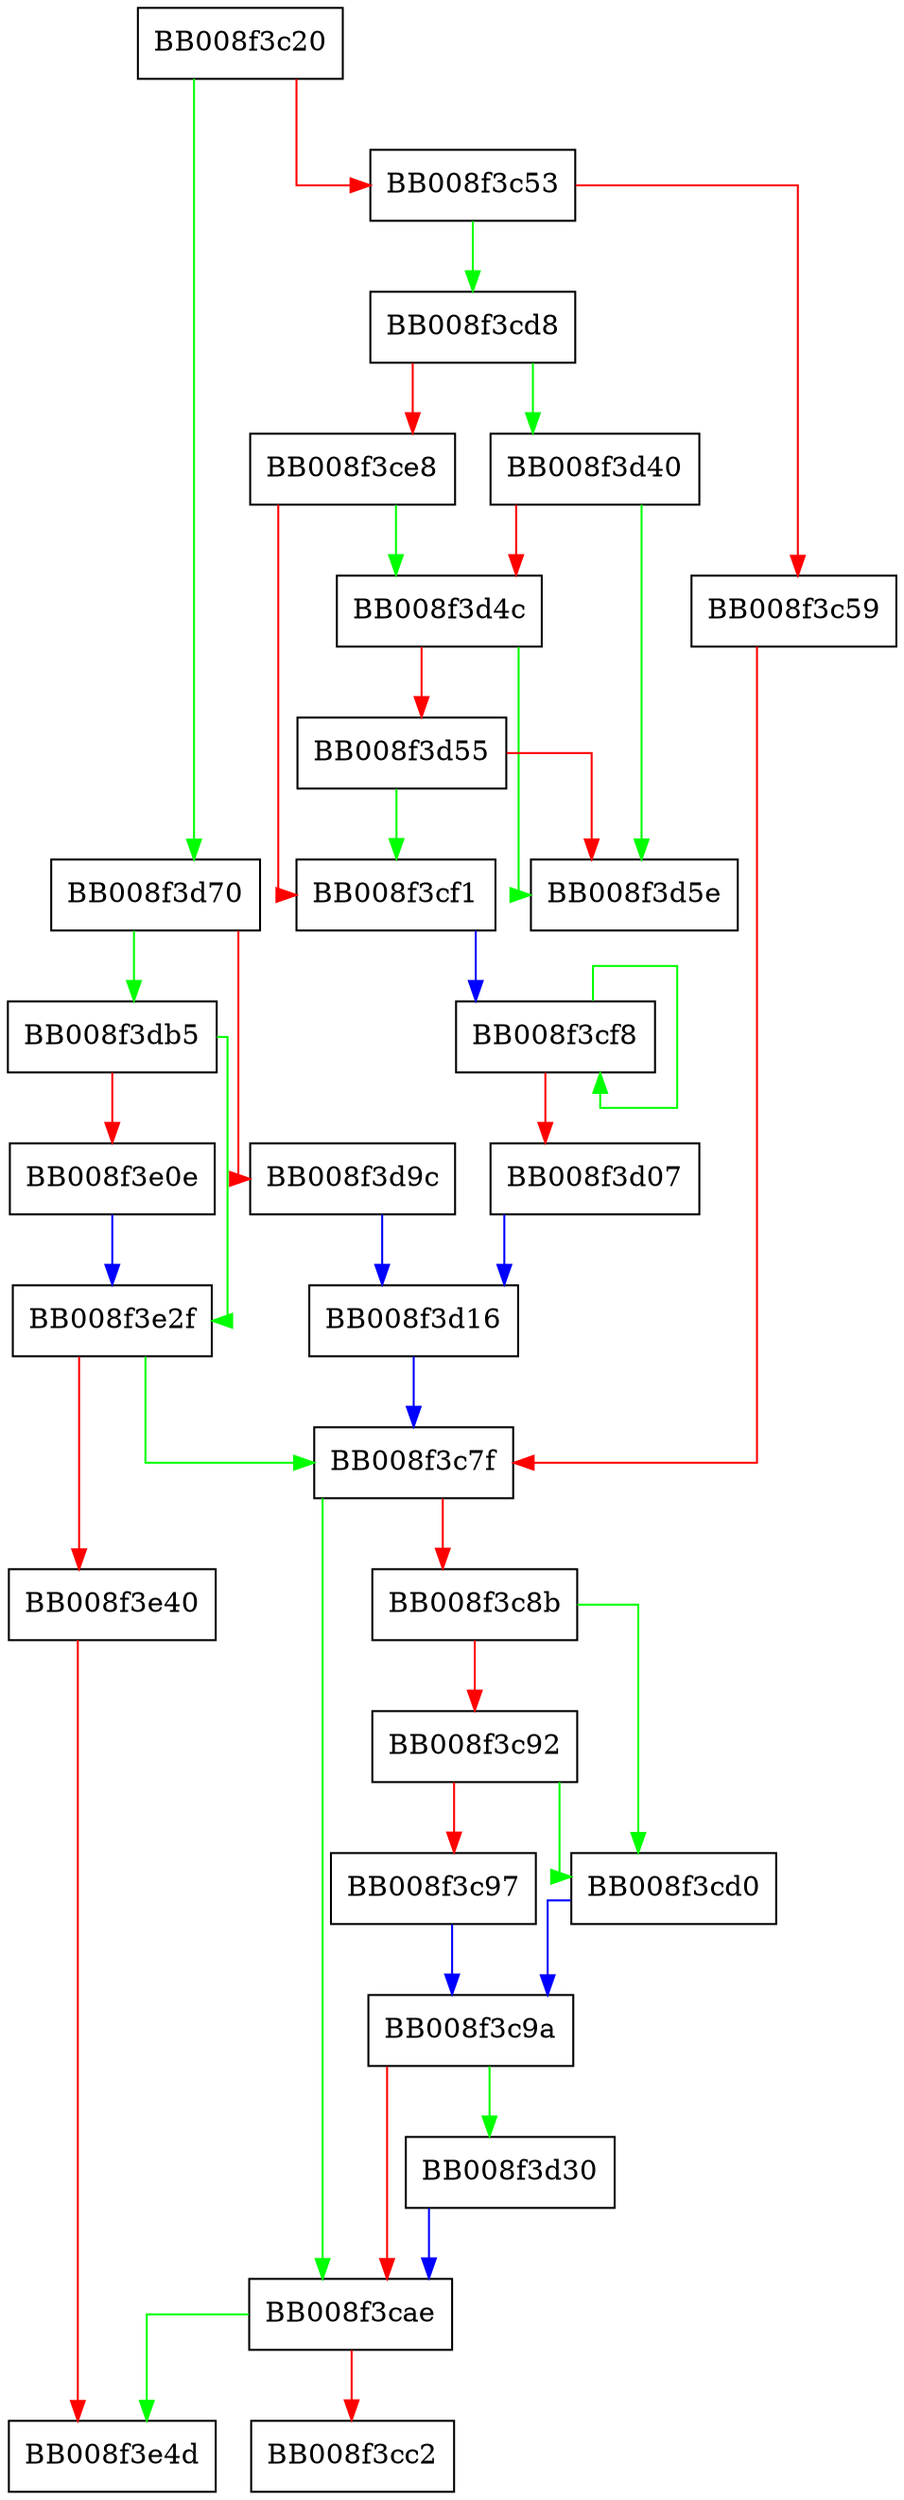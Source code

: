 digraph do_sym {
  node [shape="box"];
  graph [splines=ortho];
  BB008f3c20 -> BB008f3d70 [color="green"];
  BB008f3c20 -> BB008f3c53 [color="red"];
  BB008f3c53 -> BB008f3cd8 [color="green"];
  BB008f3c53 -> BB008f3c59 [color="red"];
  BB008f3c59 -> BB008f3c7f [color="red"];
  BB008f3c7f -> BB008f3cae [color="green"];
  BB008f3c7f -> BB008f3c8b [color="red"];
  BB008f3c8b -> BB008f3cd0 [color="green"];
  BB008f3c8b -> BB008f3c92 [color="red"];
  BB008f3c92 -> BB008f3cd0 [color="green"];
  BB008f3c92 -> BB008f3c97 [color="red"];
  BB008f3c97 -> BB008f3c9a [color="blue"];
  BB008f3c9a -> BB008f3d30 [color="green"];
  BB008f3c9a -> BB008f3cae [color="red"];
  BB008f3cae -> BB008f3e4d [color="green"];
  BB008f3cae -> BB008f3cc2 [color="red"];
  BB008f3cd0 -> BB008f3c9a [color="blue"];
  BB008f3cd8 -> BB008f3d40 [color="green"];
  BB008f3cd8 -> BB008f3ce8 [color="red"];
  BB008f3ce8 -> BB008f3d4c [color="green"];
  BB008f3ce8 -> BB008f3cf1 [color="red"];
  BB008f3cf1 -> BB008f3cf8 [color="blue"];
  BB008f3cf8 -> BB008f3cf8 [color="green"];
  BB008f3cf8 -> BB008f3d07 [color="red"];
  BB008f3d07 -> BB008f3d16 [color="blue"];
  BB008f3d16 -> BB008f3c7f [color="blue"];
  BB008f3d30 -> BB008f3cae [color="blue"];
  BB008f3d40 -> BB008f3d5e [color="green"];
  BB008f3d40 -> BB008f3d4c [color="red"];
  BB008f3d4c -> BB008f3d5e [color="green"];
  BB008f3d4c -> BB008f3d55 [color="red"];
  BB008f3d55 -> BB008f3cf1 [color="green"];
  BB008f3d55 -> BB008f3d5e [color="red"];
  BB008f3d70 -> BB008f3db5 [color="green"];
  BB008f3d70 -> BB008f3d9c [color="red"];
  BB008f3d9c -> BB008f3d16 [color="blue"];
  BB008f3db5 -> BB008f3e2f [color="green"];
  BB008f3db5 -> BB008f3e0e [color="red"];
  BB008f3e0e -> BB008f3e2f [color="blue"];
  BB008f3e2f -> BB008f3c7f [color="green"];
  BB008f3e2f -> BB008f3e40 [color="red"];
  BB008f3e40 -> BB008f3e4d [color="red"];
}